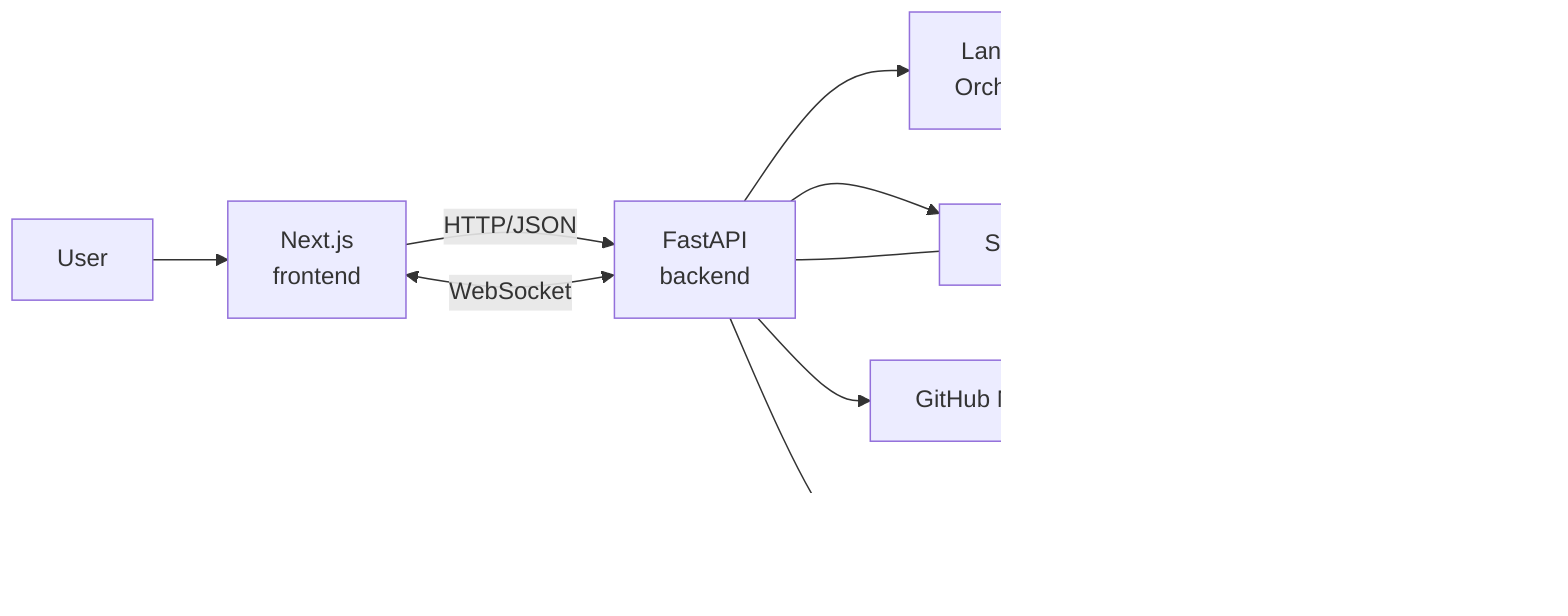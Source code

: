 flowchart LR
  U["User"] --> W["Next.js\nfrontend"]

  %% Frontend to API
  W -->|HTTP/JSON| A["FastAPI\nbackend"]
  A <-->|WebSocket| W

  %% Orchestrator / LLM
  A --> L["LangGraph\nOrchestrator"]
  L --> O["Ollama\n(Qwen2.5 / Mistral)"]

  %% Data
  A --> DB["SQLite"]
  DB --- A

  %% External services (examples)
  A --> GH["GitHub MCP Server"]
  A --> MC["Mail / Mandrill"]